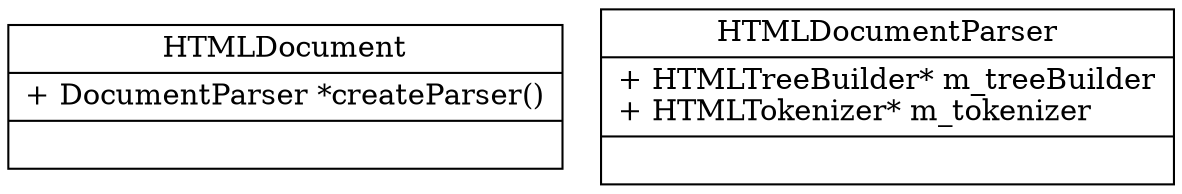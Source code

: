 digraph G {
		node [
			shape = "record"
		]
        HTMLDocument [
				label = "{HTMLDocument|+ DocumentParser \*createParser()\l|}"
		]
		HTMLDocumentParser [
				label = "{HTMLDocumentParser|+ HTMLTreeBuilder\* m_treeBuilder\l+ HTMLTokenizer\* m_tokenizer\l|}"
		]
}
